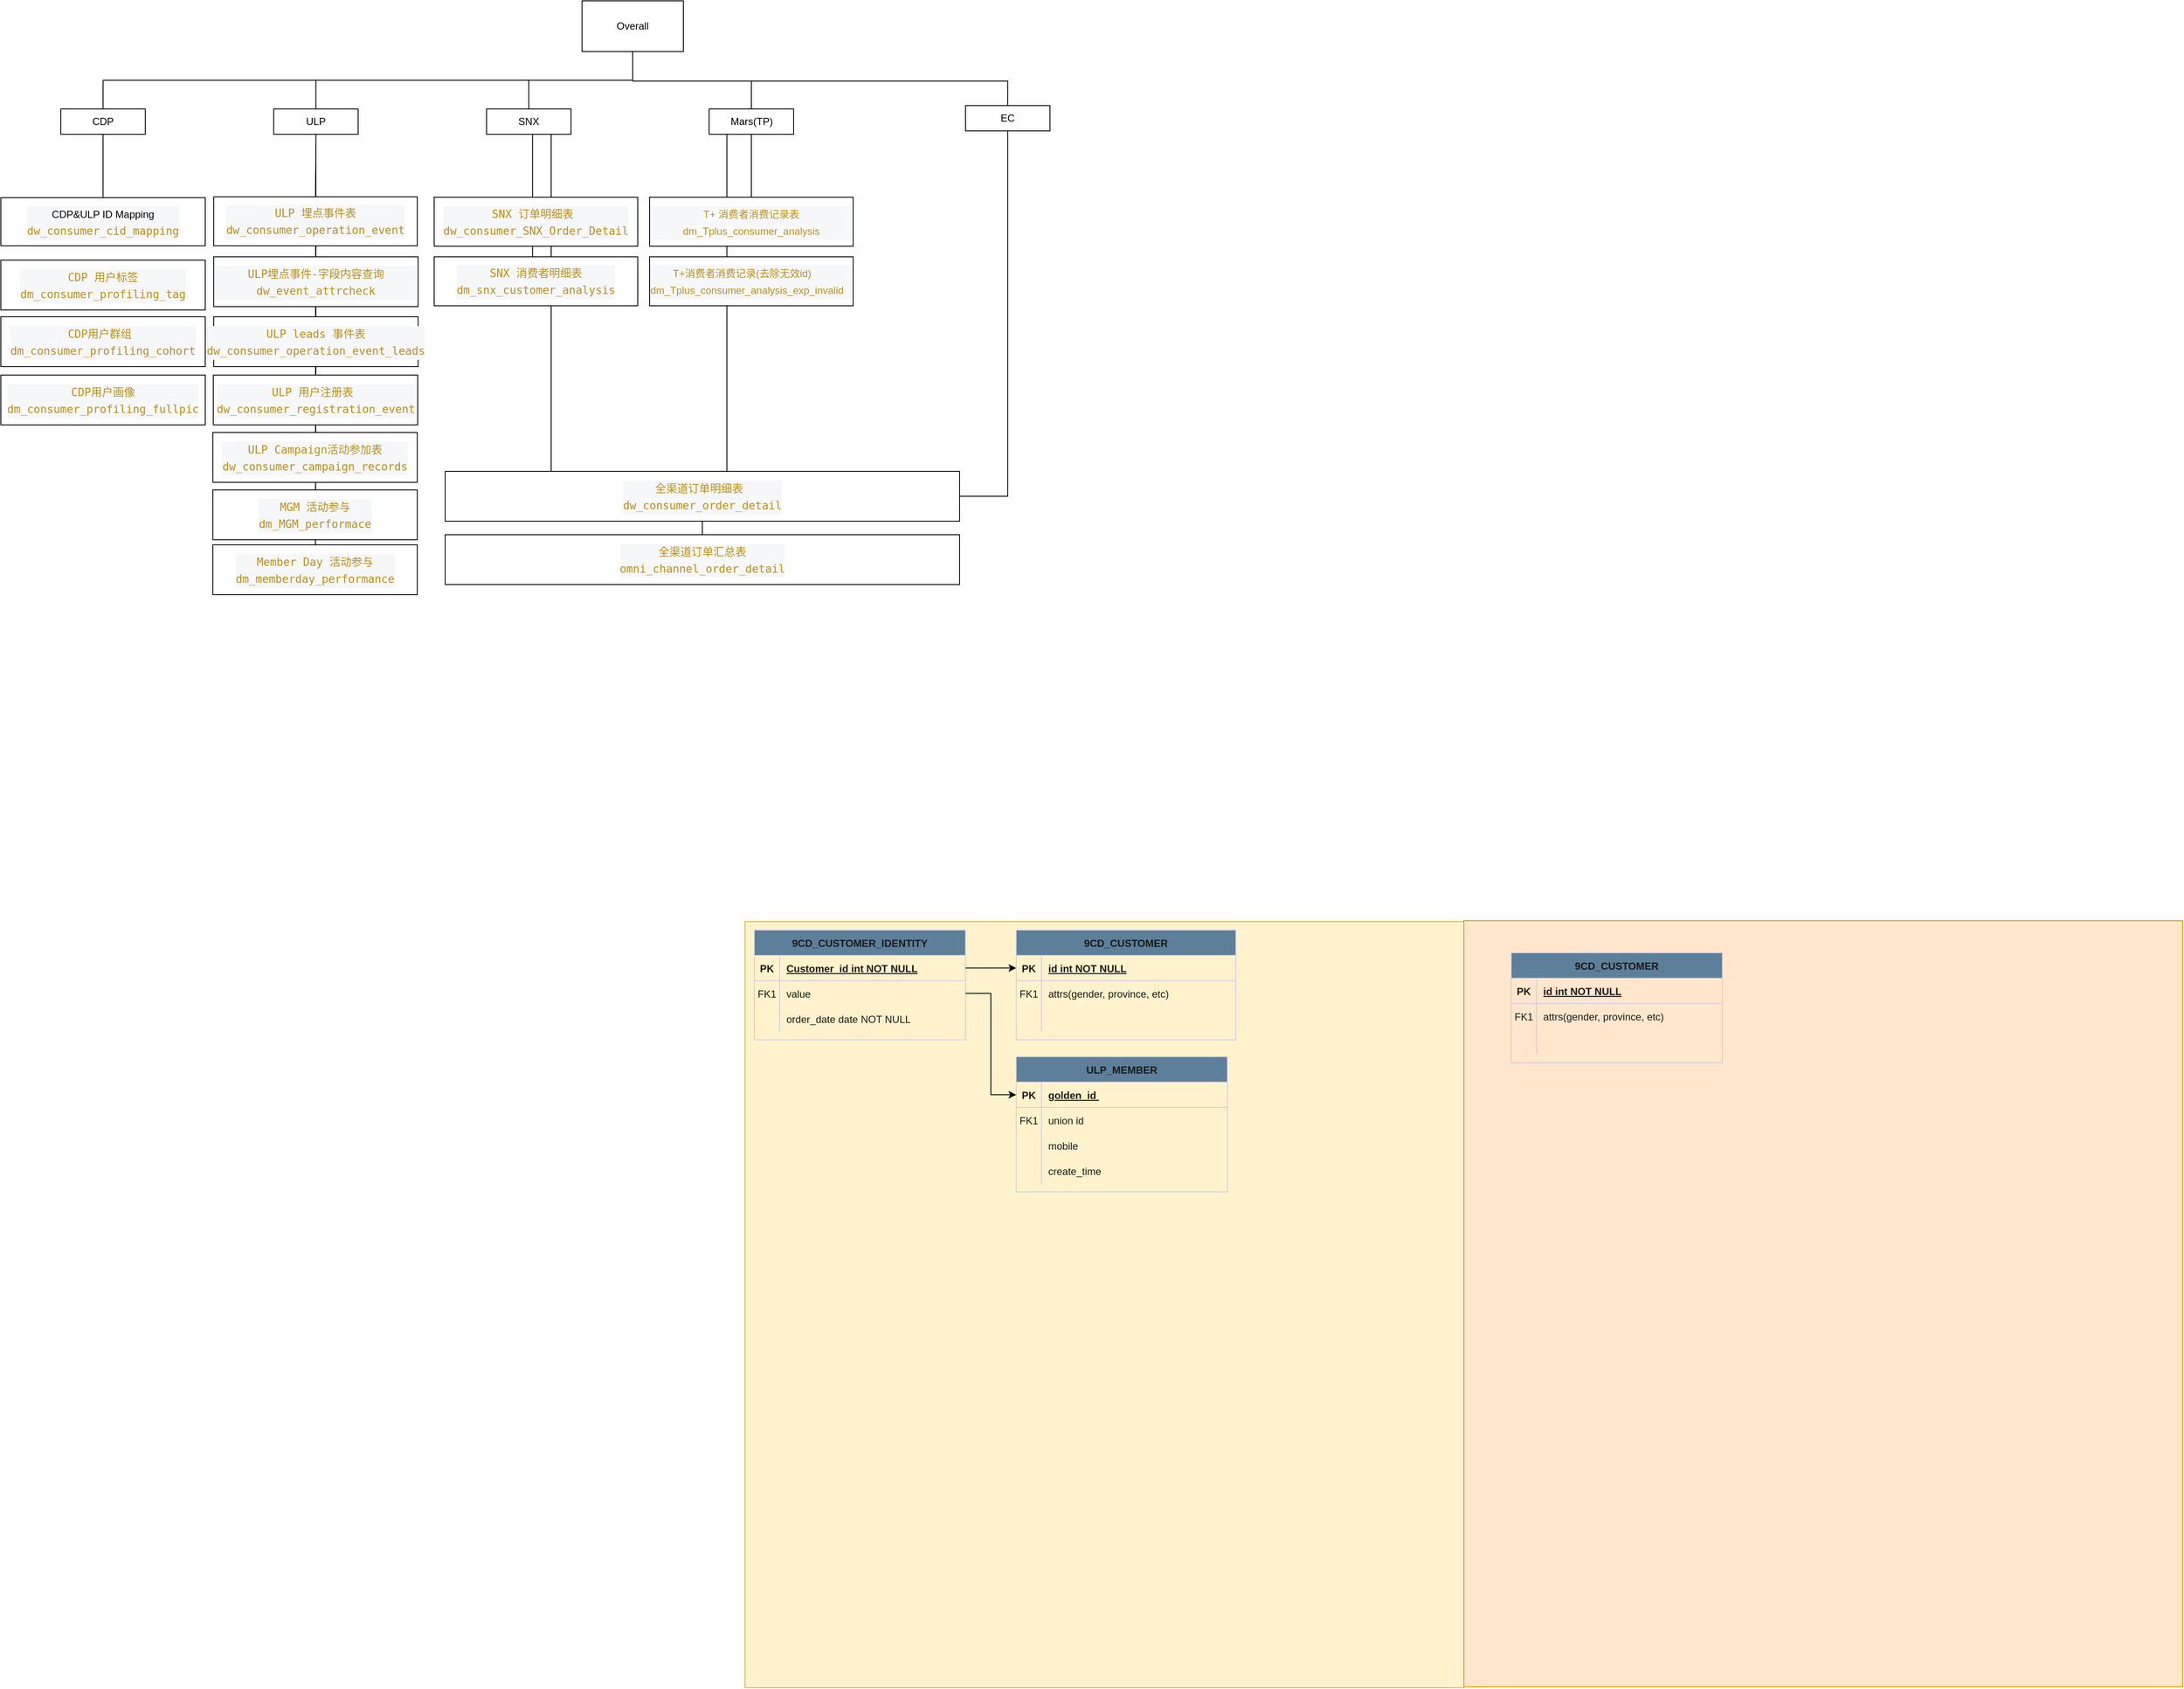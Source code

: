 <mxfile version="24.7.6">
  <diagram id="R2lEEEUBdFMjLlhIrx00" name="Page-1">
    <mxGraphModel dx="3021" dy="1715" grid="0" gridSize="10" guides="1" tooltips="1" connect="1" arrows="1" fold="1" page="1" pageScale="1" pageWidth="850" pageHeight="1100" background="none" math="0" shadow="0" extFonts="Permanent Marker^https://fonts.googleapis.com/css?family=Permanent+Marker">
      <root>
        <mxCell id="0" />
        <mxCell id="1" parent="0" />
        <mxCell id="7HgCtZ7fdtO6WKA5RhWg-22" value="CDP" style="whiteSpace=wrap;html=1;align=center;verticalAlign=middle;treeFolding=1;treeMoving=1;newEdgeStyle={&quot;edgeStyle&quot;:&quot;elbowEdgeStyle&quot;,&quot;startArrow&quot;:&quot;none&quot;,&quot;endArrow&quot;:&quot;none&quot;};" parent="1" vertex="1">
          <mxGeometry x="-811" y="-962" width="100" height="30" as="geometry" />
        </mxCell>
        <mxCell id="LsT7bXyGI3O4KmoQBGv--40" value="" style="rounded=0;whiteSpace=wrap;html=1;fillColor=#fff2cc;strokeColor=#d6b656;" parent="1" vertex="1">
          <mxGeometry x="-1" width="851" height="907" as="geometry" />
        </mxCell>
        <mxCell id="LsT7bXyGI3O4KmoQBGv--39" value="" style="rounded=0;whiteSpace=wrap;html=1;fillColor=#ffe6cc;strokeColor=#d79b00;" parent="1" vertex="1">
          <mxGeometry x="850" y="-1" width="851" height="907" as="geometry" />
        </mxCell>
        <mxCell id="C-vyLk0tnHw3VtMMgP7b-2" value="9CD_CUSTOMER_IDENTITY" style="shape=table;startSize=30;container=1;collapsible=1;childLayout=tableLayout;fixedRows=1;rowLines=0;fontStyle=1;align=center;resizeLast=1;labelBackgroundColor=none;fillColor=#5D7F99;strokeColor=#D0CEE2;fontColor=#1A1A1A;rounded=0;" parent="1" vertex="1">
          <mxGeometry x="10" y="10" width="250" height="130" as="geometry">
            <mxRectangle x="10" y="10" width="200" height="30" as="alternateBounds" />
          </mxGeometry>
        </mxCell>
        <mxCell id="C-vyLk0tnHw3VtMMgP7b-3" value="" style="shape=partialRectangle;collapsible=0;dropTarget=0;pointerEvents=0;fillColor=none;points=[[0,0.5],[1,0.5]];portConstraint=eastwest;top=0;left=0;right=0;bottom=1;labelBackgroundColor=none;strokeColor=#D0CEE2;fontColor=#1A1A1A;rounded=0;" parent="C-vyLk0tnHw3VtMMgP7b-2" vertex="1">
          <mxGeometry y="30" width="250" height="30" as="geometry" />
        </mxCell>
        <mxCell id="C-vyLk0tnHw3VtMMgP7b-4" value="PK" style="shape=partialRectangle;overflow=hidden;connectable=0;fillColor=none;top=0;left=0;bottom=0;right=0;fontStyle=1;labelBackgroundColor=none;strokeColor=#D0CEE2;fontColor=#1A1A1A;rounded=0;" parent="C-vyLk0tnHw3VtMMgP7b-3" vertex="1">
          <mxGeometry width="30" height="30" as="geometry">
            <mxRectangle width="30" height="30" as="alternateBounds" />
          </mxGeometry>
        </mxCell>
        <mxCell id="C-vyLk0tnHw3VtMMgP7b-5" value="Customer_id int NOT NULL " style="shape=partialRectangle;overflow=hidden;connectable=0;fillColor=none;top=0;left=0;bottom=0;right=0;align=left;spacingLeft=6;fontStyle=5;labelBackgroundColor=none;strokeColor=#D0CEE2;fontColor=#1A1A1A;rounded=0;" parent="C-vyLk0tnHw3VtMMgP7b-3" vertex="1">
          <mxGeometry x="30" width="220" height="30" as="geometry">
            <mxRectangle width="220" height="30" as="alternateBounds" />
          </mxGeometry>
        </mxCell>
        <mxCell id="C-vyLk0tnHw3VtMMgP7b-6" value="" style="shape=partialRectangle;collapsible=0;dropTarget=0;pointerEvents=0;fillColor=none;points=[[0,0.5],[1,0.5]];portConstraint=eastwest;top=0;left=0;right=0;bottom=0;labelBackgroundColor=none;strokeColor=#D0CEE2;fontColor=#1A1A1A;rounded=0;" parent="C-vyLk0tnHw3VtMMgP7b-2" vertex="1">
          <mxGeometry y="60" width="250" height="30" as="geometry" />
        </mxCell>
        <mxCell id="C-vyLk0tnHw3VtMMgP7b-7" value="FK1" style="shape=partialRectangle;overflow=hidden;connectable=0;fillColor=none;top=0;left=0;bottom=0;right=0;labelBackgroundColor=none;strokeColor=#D0CEE2;fontColor=#1A1A1A;rounded=0;" parent="C-vyLk0tnHw3VtMMgP7b-6" vertex="1">
          <mxGeometry width="30" height="30" as="geometry">
            <mxRectangle width="30" height="30" as="alternateBounds" />
          </mxGeometry>
        </mxCell>
        <mxCell id="C-vyLk0tnHw3VtMMgP7b-8" value="value" style="shape=partialRectangle;overflow=hidden;connectable=0;fillColor=none;top=0;left=0;bottom=0;right=0;align=left;spacingLeft=6;labelBackgroundColor=none;strokeColor=#D0CEE2;fontColor=#1A1A1A;rounded=0;" parent="C-vyLk0tnHw3VtMMgP7b-6" vertex="1">
          <mxGeometry x="30" width="220" height="30" as="geometry">
            <mxRectangle width="220" height="30" as="alternateBounds" />
          </mxGeometry>
        </mxCell>
        <mxCell id="C-vyLk0tnHw3VtMMgP7b-9" value="" style="shape=partialRectangle;collapsible=0;dropTarget=0;pointerEvents=0;fillColor=none;points=[[0,0.5],[1,0.5]];portConstraint=eastwest;top=0;left=0;right=0;bottom=0;labelBackgroundColor=none;strokeColor=#D0CEE2;fontColor=#1A1A1A;rounded=0;" parent="C-vyLk0tnHw3VtMMgP7b-2" vertex="1">
          <mxGeometry y="90" width="250" height="30" as="geometry" />
        </mxCell>
        <mxCell id="C-vyLk0tnHw3VtMMgP7b-10" value="" style="shape=partialRectangle;overflow=hidden;connectable=0;fillColor=none;top=0;left=0;bottom=0;right=0;labelBackgroundColor=none;strokeColor=#D0CEE2;fontColor=#1A1A1A;rounded=0;" parent="C-vyLk0tnHw3VtMMgP7b-9" vertex="1">
          <mxGeometry width="30" height="30" as="geometry">
            <mxRectangle width="30" height="30" as="alternateBounds" />
          </mxGeometry>
        </mxCell>
        <mxCell id="C-vyLk0tnHw3VtMMgP7b-11" value="order_date date NOT NULL" style="shape=partialRectangle;overflow=hidden;connectable=0;fillColor=none;top=0;left=0;bottom=0;right=0;align=left;spacingLeft=6;labelBackgroundColor=none;strokeColor=#D0CEE2;fontColor=#1A1A1A;rounded=0;" parent="C-vyLk0tnHw3VtMMgP7b-9" vertex="1">
          <mxGeometry x="30" width="220" height="30" as="geometry">
            <mxRectangle width="220" height="30" as="alternateBounds" />
          </mxGeometry>
        </mxCell>
        <mxCell id="C-vyLk0tnHw3VtMMgP7b-13" value="9CD_CUSTOMER" style="shape=table;startSize=30;container=1;collapsible=1;childLayout=tableLayout;fixedRows=1;rowLines=0;fontStyle=1;align=center;resizeLast=1;labelBackgroundColor=none;fillColor=#5D7F99;strokeColor=#D0CEE2;fontColor=#1A1A1A;rounded=0;" parent="1" vertex="1">
          <mxGeometry x="320" y="10" width="260" height="130" as="geometry">
            <mxRectangle x="320" y="10" width="100" height="30" as="alternateBounds" />
          </mxGeometry>
        </mxCell>
        <mxCell id="C-vyLk0tnHw3VtMMgP7b-14" value="" style="shape=partialRectangle;collapsible=0;dropTarget=0;pointerEvents=0;fillColor=none;points=[[0,0.5],[1,0.5]];portConstraint=eastwest;top=0;left=0;right=0;bottom=1;labelBackgroundColor=none;strokeColor=#D0CEE2;fontColor=#1A1A1A;rounded=0;" parent="C-vyLk0tnHw3VtMMgP7b-13" vertex="1">
          <mxGeometry y="30" width="260" height="30" as="geometry" />
        </mxCell>
        <mxCell id="C-vyLk0tnHw3VtMMgP7b-15" value="PK" style="shape=partialRectangle;overflow=hidden;connectable=0;fillColor=none;top=0;left=0;bottom=0;right=0;fontStyle=1;labelBackgroundColor=none;strokeColor=#D0CEE2;fontColor=#1A1A1A;rounded=0;" parent="C-vyLk0tnHw3VtMMgP7b-14" vertex="1">
          <mxGeometry width="30" height="30" as="geometry">
            <mxRectangle width="30" height="30" as="alternateBounds" />
          </mxGeometry>
        </mxCell>
        <mxCell id="C-vyLk0tnHw3VtMMgP7b-16" value="id int NOT NULL " style="shape=partialRectangle;overflow=hidden;connectable=0;fillColor=none;top=0;left=0;bottom=0;right=0;align=left;spacingLeft=6;fontStyle=5;labelBackgroundColor=none;strokeColor=#D0CEE2;fontColor=#1A1A1A;rounded=0;" parent="C-vyLk0tnHw3VtMMgP7b-14" vertex="1">
          <mxGeometry x="30" width="230" height="30" as="geometry">
            <mxRectangle width="230" height="30" as="alternateBounds" />
          </mxGeometry>
        </mxCell>
        <mxCell id="C-vyLk0tnHw3VtMMgP7b-17" value="" style="shape=partialRectangle;collapsible=0;dropTarget=0;pointerEvents=0;fillColor=none;points=[[0,0.5],[1,0.5]];portConstraint=eastwest;top=0;left=0;right=0;bottom=0;labelBackgroundColor=none;strokeColor=#D0CEE2;fontColor=#1A1A1A;rounded=0;" parent="C-vyLk0tnHw3VtMMgP7b-13" vertex="1">
          <mxGeometry y="60" width="260" height="30" as="geometry" />
        </mxCell>
        <mxCell id="C-vyLk0tnHw3VtMMgP7b-18" value="FK1" style="shape=partialRectangle;overflow=hidden;connectable=0;fillColor=none;top=0;left=0;bottom=0;right=0;labelBackgroundColor=none;strokeColor=#D0CEE2;fontColor=#1A1A1A;rounded=0;" parent="C-vyLk0tnHw3VtMMgP7b-17" vertex="1">
          <mxGeometry width="30" height="30" as="geometry">
            <mxRectangle width="30" height="30" as="alternateBounds" />
          </mxGeometry>
        </mxCell>
        <mxCell id="C-vyLk0tnHw3VtMMgP7b-19" value="attrs(gender, province, etc)" style="shape=partialRectangle;overflow=hidden;connectable=0;fillColor=none;top=0;left=0;bottom=0;right=0;align=left;spacingLeft=6;labelBackgroundColor=none;strokeColor=#D0CEE2;fontColor=#1A1A1A;rounded=0;" parent="C-vyLk0tnHw3VtMMgP7b-17" vertex="1">
          <mxGeometry x="30" width="230" height="30" as="geometry">
            <mxRectangle width="230" height="30" as="alternateBounds" />
          </mxGeometry>
        </mxCell>
        <mxCell id="C-vyLk0tnHw3VtMMgP7b-20" value="" style="shape=partialRectangle;collapsible=0;dropTarget=0;pointerEvents=0;fillColor=none;points=[[0,0.5],[1,0.5]];portConstraint=eastwest;top=0;left=0;right=0;bottom=0;labelBackgroundColor=none;strokeColor=#D0CEE2;fontColor=#1A1A1A;rounded=0;" parent="C-vyLk0tnHw3VtMMgP7b-13" vertex="1">
          <mxGeometry y="90" width="260" height="30" as="geometry" />
        </mxCell>
        <mxCell id="C-vyLk0tnHw3VtMMgP7b-21" value="" style="shape=partialRectangle;overflow=hidden;connectable=0;fillColor=none;top=0;left=0;bottom=0;right=0;labelBackgroundColor=none;strokeColor=#D0CEE2;fontColor=#1A1A1A;rounded=0;" parent="C-vyLk0tnHw3VtMMgP7b-20" vertex="1">
          <mxGeometry width="30" height="30" as="geometry">
            <mxRectangle width="30" height="30" as="alternateBounds" />
          </mxGeometry>
        </mxCell>
        <mxCell id="C-vyLk0tnHw3VtMMgP7b-22" value="" style="shape=partialRectangle;overflow=hidden;connectable=0;fillColor=none;top=0;left=0;bottom=0;right=0;align=left;spacingLeft=6;labelBackgroundColor=none;strokeColor=#D0CEE2;fontColor=#1A1A1A;rounded=0;" parent="C-vyLk0tnHw3VtMMgP7b-20" vertex="1">
          <mxGeometry x="30" width="230" height="30" as="geometry">
            <mxRectangle width="230" height="30" as="alternateBounds" />
          </mxGeometry>
        </mxCell>
        <mxCell id="C-vyLk0tnHw3VtMMgP7b-23" value="ULP_MEMBER" style="shape=table;startSize=30;container=1;collapsible=1;childLayout=tableLayout;fixedRows=1;rowLines=0;fontStyle=1;align=center;resizeLast=1;labelBackgroundColor=none;fillColor=#5D7F99;strokeColor=#D0CEE2;fontColor=#1A1A1A;rounded=0;" parent="1" vertex="1">
          <mxGeometry x="320" y="160" width="250" height="160" as="geometry">
            <mxRectangle x="320" y="70" width="120" height="30" as="alternateBounds" />
          </mxGeometry>
        </mxCell>
        <mxCell id="C-vyLk0tnHw3VtMMgP7b-24" value="" style="shape=partialRectangle;collapsible=0;dropTarget=0;pointerEvents=0;fillColor=none;points=[[0,0.5],[1,0.5]];portConstraint=eastwest;top=0;left=0;right=0;bottom=1;labelBackgroundColor=none;strokeColor=#D0CEE2;fontColor=#1A1A1A;rounded=0;" parent="C-vyLk0tnHw3VtMMgP7b-23" vertex="1">
          <mxGeometry y="30" width="250" height="30" as="geometry" />
        </mxCell>
        <mxCell id="C-vyLk0tnHw3VtMMgP7b-25" value="PK" style="shape=partialRectangle;overflow=hidden;connectable=0;fillColor=none;top=0;left=0;bottom=0;right=0;fontStyle=1;labelBackgroundColor=none;strokeColor=#D0CEE2;fontColor=#1A1A1A;rounded=0;" parent="C-vyLk0tnHw3VtMMgP7b-24" vertex="1">
          <mxGeometry width="30" height="30" as="geometry">
            <mxRectangle width="30" height="30" as="alternateBounds" />
          </mxGeometry>
        </mxCell>
        <mxCell id="C-vyLk0tnHw3VtMMgP7b-26" value="golden_id " style="shape=partialRectangle;overflow=hidden;connectable=0;fillColor=none;top=0;left=0;bottom=0;right=0;align=left;spacingLeft=6;fontStyle=5;labelBackgroundColor=none;strokeColor=#D0CEE2;fontColor=#1A1A1A;rounded=0;" parent="C-vyLk0tnHw3VtMMgP7b-24" vertex="1">
          <mxGeometry x="30" width="220" height="30" as="geometry">
            <mxRectangle width="220" height="30" as="alternateBounds" />
          </mxGeometry>
        </mxCell>
        <mxCell id="C-vyLk0tnHw3VtMMgP7b-27" value="" style="shape=partialRectangle;collapsible=0;dropTarget=0;pointerEvents=0;fillColor=none;points=[[0,0.5],[1,0.5]];portConstraint=eastwest;top=0;left=0;right=0;bottom=0;labelBackgroundColor=none;strokeColor=#D0CEE2;fontColor=#1A1A1A;rounded=0;" parent="C-vyLk0tnHw3VtMMgP7b-23" vertex="1">
          <mxGeometry y="60" width="250" height="30" as="geometry" />
        </mxCell>
        <mxCell id="C-vyLk0tnHw3VtMMgP7b-28" value="FK1" style="shape=partialRectangle;overflow=hidden;connectable=0;fillColor=none;top=0;left=0;bottom=0;right=0;labelBackgroundColor=none;strokeColor=#D0CEE2;fontColor=#1A1A1A;rounded=0;" parent="C-vyLk0tnHw3VtMMgP7b-27" vertex="1">
          <mxGeometry width="30" height="30" as="geometry">
            <mxRectangle width="30" height="30" as="alternateBounds" />
          </mxGeometry>
        </mxCell>
        <mxCell id="C-vyLk0tnHw3VtMMgP7b-29" value="union id" style="shape=partialRectangle;overflow=hidden;connectable=0;fillColor=none;top=0;left=0;bottom=0;right=0;align=left;spacingLeft=6;labelBackgroundColor=none;strokeColor=#D0CEE2;fontColor=#1A1A1A;rounded=0;" parent="C-vyLk0tnHw3VtMMgP7b-27" vertex="1">
          <mxGeometry x="30" width="220" height="30" as="geometry">
            <mxRectangle width="220" height="30" as="alternateBounds" />
          </mxGeometry>
        </mxCell>
        <mxCell id="LsT7bXyGI3O4KmoQBGv--15" value="" style="shape=partialRectangle;collapsible=0;dropTarget=0;pointerEvents=0;fillColor=none;points=[[0,0.5],[1,0.5]];portConstraint=eastwest;top=0;left=0;right=0;bottom=0;labelBackgroundColor=none;strokeColor=#D0CEE2;fontColor=#1A1A1A;rounded=0;" parent="C-vyLk0tnHw3VtMMgP7b-23" vertex="1">
          <mxGeometry y="90" width="250" height="30" as="geometry" />
        </mxCell>
        <mxCell id="LsT7bXyGI3O4KmoQBGv--16" value="" style="shape=partialRectangle;overflow=hidden;connectable=0;fillColor=none;top=0;left=0;bottom=0;right=0;labelBackgroundColor=none;strokeColor=#D0CEE2;fontColor=#1A1A1A;rounded=0;" parent="LsT7bXyGI3O4KmoQBGv--15" vertex="1">
          <mxGeometry width="30" height="30" as="geometry">
            <mxRectangle width="30" height="30" as="alternateBounds" />
          </mxGeometry>
        </mxCell>
        <mxCell id="LsT7bXyGI3O4KmoQBGv--17" value="mobile" style="shape=partialRectangle;overflow=hidden;connectable=0;fillColor=none;top=0;left=0;bottom=0;right=0;align=left;spacingLeft=6;labelBackgroundColor=none;strokeColor=#D0CEE2;fontColor=#1A1A1A;rounded=0;" parent="LsT7bXyGI3O4KmoQBGv--15" vertex="1">
          <mxGeometry x="30" width="220" height="30" as="geometry">
            <mxRectangle width="220" height="30" as="alternateBounds" />
          </mxGeometry>
        </mxCell>
        <mxCell id="LsT7bXyGI3O4KmoQBGv--18" value="" style="shape=partialRectangle;collapsible=0;dropTarget=0;pointerEvents=0;fillColor=none;points=[[0,0.5],[1,0.5]];portConstraint=eastwest;top=0;left=0;right=0;bottom=0;labelBackgroundColor=none;strokeColor=#D0CEE2;fontColor=#1A1A1A;rounded=0;" parent="C-vyLk0tnHw3VtMMgP7b-23" vertex="1">
          <mxGeometry y="120" width="250" height="30" as="geometry" />
        </mxCell>
        <mxCell id="LsT7bXyGI3O4KmoQBGv--19" value="" style="shape=partialRectangle;overflow=hidden;connectable=0;fillColor=none;top=0;left=0;bottom=0;right=0;labelBackgroundColor=none;strokeColor=#D0CEE2;fontColor=#1A1A1A;rounded=0;" parent="LsT7bXyGI3O4KmoQBGv--18" vertex="1">
          <mxGeometry width="30" height="30" as="geometry">
            <mxRectangle width="30" height="30" as="alternateBounds" />
          </mxGeometry>
        </mxCell>
        <mxCell id="LsT7bXyGI3O4KmoQBGv--20" value="create_time" style="shape=partialRectangle;overflow=hidden;connectable=0;fillColor=none;top=0;left=0;bottom=0;right=0;align=left;spacingLeft=6;labelBackgroundColor=none;strokeColor=#D0CEE2;fontColor=#1A1A1A;rounded=0;" parent="LsT7bXyGI3O4KmoQBGv--18" vertex="1">
          <mxGeometry x="30" width="220" height="30" as="geometry">
            <mxRectangle width="220" height="30" as="alternateBounds" />
          </mxGeometry>
        </mxCell>
        <mxCell id="LsT7bXyGI3O4KmoQBGv--21" value="9CD_CUSTOMER" style="shape=table;startSize=30;container=1;collapsible=1;childLayout=tableLayout;fixedRows=1;rowLines=0;fontStyle=1;align=center;resizeLast=1;labelBackgroundColor=none;fillColor=#5D7F99;strokeColor=#D0CEE2;fontColor=#1A1A1A;rounded=0;" parent="1" vertex="1">
          <mxGeometry x="906" y="37" width="250" height="130" as="geometry">
            <mxRectangle x="760" y="70" width="100" height="30" as="alternateBounds" />
          </mxGeometry>
        </mxCell>
        <mxCell id="LsT7bXyGI3O4KmoQBGv--22" value="" style="shape=partialRectangle;collapsible=0;dropTarget=0;pointerEvents=0;fillColor=none;points=[[0,0.5],[1,0.5]];portConstraint=eastwest;top=0;left=0;right=0;bottom=1;labelBackgroundColor=none;strokeColor=#D0CEE2;fontColor=#1A1A1A;rounded=0;" parent="LsT7bXyGI3O4KmoQBGv--21" vertex="1">
          <mxGeometry y="30" width="250" height="30" as="geometry" />
        </mxCell>
        <mxCell id="LsT7bXyGI3O4KmoQBGv--23" value="PK" style="shape=partialRectangle;overflow=hidden;connectable=0;fillColor=none;top=0;left=0;bottom=0;right=0;fontStyle=1;labelBackgroundColor=none;strokeColor=#D0CEE2;fontColor=#1A1A1A;rounded=0;" parent="LsT7bXyGI3O4KmoQBGv--22" vertex="1">
          <mxGeometry width="30" height="30" as="geometry">
            <mxRectangle width="30" height="30" as="alternateBounds" />
          </mxGeometry>
        </mxCell>
        <mxCell id="LsT7bXyGI3O4KmoQBGv--24" value="id int NOT NULL " style="shape=partialRectangle;overflow=hidden;connectable=0;fillColor=none;top=0;left=0;bottom=0;right=0;align=left;spacingLeft=6;fontStyle=5;labelBackgroundColor=none;strokeColor=#D0CEE2;fontColor=#1A1A1A;rounded=0;" parent="LsT7bXyGI3O4KmoQBGv--22" vertex="1">
          <mxGeometry x="30" width="220" height="30" as="geometry">
            <mxRectangle width="220" height="30" as="alternateBounds" />
          </mxGeometry>
        </mxCell>
        <mxCell id="LsT7bXyGI3O4KmoQBGv--25" value="" style="shape=partialRectangle;collapsible=0;dropTarget=0;pointerEvents=0;fillColor=none;points=[[0,0.5],[1,0.5]];portConstraint=eastwest;top=0;left=0;right=0;bottom=0;labelBackgroundColor=none;strokeColor=#D0CEE2;fontColor=#1A1A1A;rounded=0;" parent="LsT7bXyGI3O4KmoQBGv--21" vertex="1">
          <mxGeometry y="60" width="250" height="30" as="geometry" />
        </mxCell>
        <mxCell id="LsT7bXyGI3O4KmoQBGv--26" value="FK1" style="shape=partialRectangle;overflow=hidden;connectable=0;fillColor=none;top=0;left=0;bottom=0;right=0;labelBackgroundColor=none;strokeColor=#D0CEE2;fontColor=#1A1A1A;rounded=0;" parent="LsT7bXyGI3O4KmoQBGv--25" vertex="1">
          <mxGeometry width="30" height="30" as="geometry">
            <mxRectangle width="30" height="30" as="alternateBounds" />
          </mxGeometry>
        </mxCell>
        <mxCell id="LsT7bXyGI3O4KmoQBGv--27" value="attrs(gender, province, etc)" style="shape=partialRectangle;overflow=hidden;connectable=0;fillColor=none;top=0;left=0;bottom=0;right=0;align=left;spacingLeft=6;labelBackgroundColor=none;strokeColor=#D0CEE2;fontColor=#1A1A1A;rounded=0;" parent="LsT7bXyGI3O4KmoQBGv--25" vertex="1">
          <mxGeometry x="30" width="220" height="30" as="geometry">
            <mxRectangle width="220" height="30" as="alternateBounds" />
          </mxGeometry>
        </mxCell>
        <mxCell id="LsT7bXyGI3O4KmoQBGv--28" value="" style="shape=partialRectangle;collapsible=0;dropTarget=0;pointerEvents=0;fillColor=none;points=[[0,0.5],[1,0.5]];portConstraint=eastwest;top=0;left=0;right=0;bottom=0;labelBackgroundColor=none;strokeColor=#D0CEE2;fontColor=#1A1A1A;rounded=0;" parent="LsT7bXyGI3O4KmoQBGv--21" vertex="1">
          <mxGeometry y="90" width="250" height="30" as="geometry" />
        </mxCell>
        <mxCell id="LsT7bXyGI3O4KmoQBGv--29" value="" style="shape=partialRectangle;overflow=hidden;connectable=0;fillColor=none;top=0;left=0;bottom=0;right=0;labelBackgroundColor=none;strokeColor=#D0CEE2;fontColor=#1A1A1A;rounded=0;" parent="LsT7bXyGI3O4KmoQBGv--28" vertex="1">
          <mxGeometry width="30" height="30" as="geometry">
            <mxRectangle width="30" height="30" as="alternateBounds" />
          </mxGeometry>
        </mxCell>
        <mxCell id="LsT7bXyGI3O4KmoQBGv--30" value="" style="shape=partialRectangle;overflow=hidden;connectable=0;fillColor=none;top=0;left=0;bottom=0;right=0;align=left;spacingLeft=6;labelBackgroundColor=none;strokeColor=#D0CEE2;fontColor=#1A1A1A;rounded=0;" parent="LsT7bXyGI3O4KmoQBGv--28" vertex="1">
          <mxGeometry x="30" width="220" height="30" as="geometry">
            <mxRectangle width="220" height="30" as="alternateBounds" />
          </mxGeometry>
        </mxCell>
        <mxCell id="LsT7bXyGI3O4KmoQBGv--31" style="edgeStyle=orthogonalEdgeStyle;rounded=0;orthogonalLoop=1;jettySize=auto;html=1;exitX=1;exitY=0.5;exitDx=0;exitDy=0;" parent="1" source="C-vyLk0tnHw3VtMMgP7b-3" target="C-vyLk0tnHw3VtMMgP7b-14" edge="1">
          <mxGeometry relative="1" as="geometry" />
        </mxCell>
        <mxCell id="LsT7bXyGI3O4KmoQBGv--32" style="edgeStyle=orthogonalEdgeStyle;rounded=0;orthogonalLoop=1;jettySize=auto;html=1;exitX=1;exitY=0.5;exitDx=0;exitDy=0;entryX=0;entryY=0.5;entryDx=0;entryDy=0;" parent="1" source="C-vyLk0tnHw3VtMMgP7b-6" target="C-vyLk0tnHw3VtMMgP7b-24" edge="1">
          <mxGeometry relative="1" as="geometry" />
        </mxCell>
        <UserObject label="Overall" treeRoot="1" id="7HgCtZ7fdtO6WKA5RhWg-16">
          <mxCell style="whiteSpace=wrap;html=1;align=center;treeFolding=1;treeMoving=1;newEdgeStyle={&quot;edgeStyle&quot;:&quot;elbowEdgeStyle&quot;,&quot;startArrow&quot;:&quot;none&quot;,&quot;endArrow&quot;:&quot;none&quot;};" parent="1" vertex="1">
            <mxGeometry x="-194" y="-1090" width="120" height="60" as="geometry" />
          </mxCell>
        </UserObject>
        <mxCell id="7HgCtZ7fdtO6WKA5RhWg-49" style="edgeStyle=elbowEdgeStyle;rounded=0;orthogonalLoop=1;jettySize=auto;html=1;startArrow=none;endArrow=none;exitX=0.5;exitY=1;exitDx=0;exitDy=0;entryX=0.5;entryY=0;entryDx=0;entryDy=0;" parent="1" source="7HgCtZ7fdtO6WKA5RhWg-17" target="7HgCtZ7fdtO6WKA5RhWg-37" edge="1">
          <mxGeometry relative="1" as="geometry" />
        </mxCell>
        <mxCell id="7HgCtZ7fdtO6WKA5RhWg-53" value="" style="edgeStyle=elbowEdgeStyle;rounded=0;orthogonalLoop=1;jettySize=auto;html=1;elbow=vertical;startArrow=none;endArrow=none;" parent="1" source="7HgCtZ7fdtO6WKA5RhWg-17" target="7HgCtZ7fdtO6WKA5RhWg-33" edge="1">
          <mxGeometry relative="1" as="geometry" />
        </mxCell>
        <mxCell id="7HgCtZ7fdtO6WKA5RhWg-55" style="edgeStyle=elbowEdgeStyle;rounded=0;orthogonalLoop=1;jettySize=auto;html=1;startArrow=none;endArrow=none;exitX=0.5;exitY=1;exitDx=0;exitDy=0;entryX=0.5;entryY=0;entryDx=0;entryDy=0;" parent="1" source="7HgCtZ7fdtO6WKA5RhWg-17" target="7HgCtZ7fdtO6WKA5RhWg-51" edge="1">
          <mxGeometry relative="1" as="geometry" />
        </mxCell>
        <mxCell id="7HgCtZ7fdtO6WKA5RhWg-56" style="edgeStyle=elbowEdgeStyle;rounded=0;orthogonalLoop=1;jettySize=auto;html=1;startArrow=none;endArrow=none;exitX=0.5;exitY=1;exitDx=0;exitDy=0;" parent="1" source="7HgCtZ7fdtO6WKA5RhWg-17" target="7HgCtZ7fdtO6WKA5RhWg-54" edge="1">
          <mxGeometry relative="1" as="geometry" />
        </mxCell>
        <mxCell id="HHgdQSqA9vgYQ-mFoWZI-4" style="edgeStyle=elbowEdgeStyle;rounded=0;orthogonalLoop=1;jettySize=auto;html=1;startArrow=none;endArrow=none;exitX=0.5;exitY=1;exitDx=0;exitDy=0;entryX=0.5;entryY=0;entryDx=0;entryDy=0;" edge="1" parent="1" source="7HgCtZ7fdtO6WKA5RhWg-17" target="HHgdQSqA9vgYQ-mFoWZI-1">
          <mxGeometry relative="1" as="geometry" />
        </mxCell>
        <mxCell id="HHgdQSqA9vgYQ-mFoWZI-5" style="edgeStyle=elbowEdgeStyle;rounded=0;orthogonalLoop=1;jettySize=auto;html=1;startArrow=none;endArrow=none;exitX=0.5;exitY=1;exitDx=0;exitDy=0;entryX=0.5;entryY=0;entryDx=0;entryDy=0;" edge="1" parent="1" source="7HgCtZ7fdtO6WKA5RhWg-17" target="HHgdQSqA9vgYQ-mFoWZI-2">
          <mxGeometry relative="1" as="geometry" />
        </mxCell>
        <mxCell id="HHgdQSqA9vgYQ-mFoWZI-6" style="edgeStyle=elbowEdgeStyle;rounded=0;orthogonalLoop=1;jettySize=auto;html=1;startArrow=none;endArrow=none;exitX=0.5;exitY=1;exitDx=0;exitDy=0;entryX=0.5;entryY=1;entryDx=0;entryDy=0;" edge="1" parent="1" source="7HgCtZ7fdtO6WKA5RhWg-17" target="HHgdQSqA9vgYQ-mFoWZI-2">
          <mxGeometry relative="1" as="geometry" />
        </mxCell>
        <mxCell id="HHgdQSqA9vgYQ-mFoWZI-7" style="edgeStyle=elbowEdgeStyle;rounded=0;orthogonalLoop=1;jettySize=auto;html=1;startArrow=none;endArrow=none;exitX=0.5;exitY=1;exitDx=0;exitDy=0;entryX=0.5;entryY=0;entryDx=0;entryDy=0;" edge="1" parent="1" source="7HgCtZ7fdtO6WKA5RhWg-17" target="HHgdQSqA9vgYQ-mFoWZI-3">
          <mxGeometry relative="1" as="geometry" />
        </mxCell>
        <mxCell id="7HgCtZ7fdtO6WKA5RhWg-17" value="ULP" style="whiteSpace=wrap;html=1;align=center;verticalAlign=middle;treeFolding=1;treeMoving=1;newEdgeStyle={&quot;edgeStyle&quot;:&quot;elbowEdgeStyle&quot;,&quot;startArrow&quot;:&quot;none&quot;,&quot;endArrow&quot;:&quot;none&quot;};" parent="1" vertex="1">
          <mxGeometry x="-559" y="-962" width="100" height="30" as="geometry" />
        </mxCell>
        <mxCell id="7HgCtZ7fdtO6WKA5RhWg-18" value="" style="edgeStyle=elbowEdgeStyle;elbow=vertical;sourcePerimeterSpacing=0;targetPerimeterSpacing=0;startArrow=none;endArrow=none;rounded=0;curved=0;exitX=0.5;exitY=1;exitDx=0;exitDy=0;" parent="1" source="7HgCtZ7fdtO6WKA5RhWg-16" target="7HgCtZ7fdtO6WKA5RhWg-17" edge="1">
          <mxGeometry relative="1" as="geometry">
            <mxPoint x="-638" y="-990" as="sourcePoint" />
          </mxGeometry>
        </mxCell>
        <mxCell id="7HgCtZ7fdtO6WKA5RhWg-29" value="" style="edgeStyle=elbowEdgeStyle;rounded=0;orthogonalLoop=1;jettySize=auto;html=1;elbow=vertical;startArrow=none;endArrow=none;" parent="1" source="7HgCtZ7fdtO6WKA5RhWg-22" target="7HgCtZ7fdtO6WKA5RhWg-28" edge="1">
          <mxGeometry relative="1" as="geometry" />
        </mxCell>
        <mxCell id="7HgCtZ7fdtO6WKA5RhWg-23" value="" style="edgeStyle=elbowEdgeStyle;elbow=vertical;sourcePerimeterSpacing=0;targetPerimeterSpacing=0;startArrow=none;endArrow=none;rounded=0;curved=0;exitX=0.5;exitY=1;exitDx=0;exitDy=0;" parent="1" source="7HgCtZ7fdtO6WKA5RhWg-16" target="7HgCtZ7fdtO6WKA5RhWg-22" edge="1">
          <mxGeometry relative="1" as="geometry">
            <mxPoint x="-555" y="-1006" as="sourcePoint" />
          </mxGeometry>
        </mxCell>
        <mxCell id="7HgCtZ7fdtO6WKA5RhWg-28" value="&lt;div style=&quot;color: rgb(59, 59, 59); background-color: rgb(246, 247, 249); font-family: Menlo, Monaco, Consolas, &amp;quot;Ubuntu Mono&amp;quot;, &amp;quot;Source Code Pro&amp;quot;, monospace, Consolas, &amp;quot;Courier New&amp;quot;, monospace; font-size: 13px; line-height: 20px; white-space: pre;&quot;&gt;&lt;div style=&quot;line-height: 20px;&quot;&gt;&lt;span style=&quot;background-color: rgb(251, 251, 251); color: rgb(0, 0, 0); font-family: Helvetica; font-size: 12px; text-align: left; white-space: normal;&quot;&gt;CDP&amp;amp;ULP ID Mapping&lt;/span&gt;&lt;/div&gt;&lt;div style=&quot;line-height: 20px;&quot;&gt;&lt;span style=&quot;color: #bc8e1a;&quot;&gt;dw_consumer_cid_mapping&lt;/span&gt;&lt;/div&gt;&lt;/div&gt;" style="whiteSpace=wrap;html=1;align=center;verticalAlign=middle;treeFolding=1;treeMoving=1;newEdgeStyle={&quot;edgeStyle&quot;:&quot;elbowEdgeStyle&quot;,&quot;startArrow&quot;:&quot;none&quot;,&quot;endArrow&quot;:&quot;none&quot;};" parent="1" vertex="1">
          <mxGeometry x="-882" y="-857" width="242" height="57" as="geometry" />
        </mxCell>
        <mxCell id="7HgCtZ7fdtO6WKA5RhWg-33" value="&lt;div style=&quot;background-color: rgb(246, 247, 249); line-height: 20px;&quot;&gt;&lt;font face=&quot;Menlo, Monaco, Consolas, Ubuntu Mono, Source Code Pro, monospace, Consolas, Courier New, monospace&quot; color=&quot;#bc8e1a&quot;&gt;&lt;span style=&quot;font-size: 13px; white-space: pre;&quot;&gt;ULP 埋点事件表&lt;/span&gt;&lt;/font&gt;&lt;/div&gt;&lt;div style=&quot;background-color: rgb(246, 247, 249); line-height: 20px;&quot;&gt;&lt;font face=&quot;Menlo, Monaco, Consolas, Ubuntu Mono, Source Code Pro, monospace, Consolas, Courier New, monospace&quot; color=&quot;#bc8e1a&quot;&gt;&lt;span style=&quot;font-size: 13px; white-space: pre;&quot;&gt;dw_consumer_operation_event&lt;/span&gt;&lt;/font&gt;&lt;br&gt;&lt;/div&gt;" style="whiteSpace=wrap;html=1;align=center;verticalAlign=middle;treeFolding=1;treeMoving=1;newEdgeStyle={&quot;edgeStyle&quot;:&quot;elbowEdgeStyle&quot;,&quot;startArrow&quot;:&quot;none&quot;,&quot;endArrow&quot;:&quot;none&quot;};" parent="1" vertex="1">
          <mxGeometry x="-630" y="-858" width="241" height="58" as="geometry" />
        </mxCell>
        <mxCell id="7HgCtZ7fdtO6WKA5RhWg-35" value="" style="edgeStyle=elbowEdgeStyle;rounded=0;orthogonalLoop=1;jettySize=auto;html=1;elbow=vertical;startArrow=none;endArrow=none;entryX=0.5;entryY=0;entryDx=0;entryDy=0;exitX=0.5;exitY=1;exitDx=0;exitDy=0;" parent="1" source="7HgCtZ7fdtO6WKA5RhWg-17" target="7HgCtZ7fdtO6WKA5RhWg-33" edge="1">
          <mxGeometry relative="1" as="geometry">
            <mxPoint x="-739" y="-931" as="sourcePoint" />
            <mxPoint x="-779" y="-847" as="targetPoint" />
          </mxGeometry>
        </mxCell>
        <mxCell id="7HgCtZ7fdtO6WKA5RhWg-37" value="&lt;div style=&quot;background-color: rgb(246, 247, 249); line-height: 20px;&quot;&gt;&lt;span style=&quot;background-color: initial; font-size: 13px; white-space: pre;&quot;&gt;&lt;font face=&quot;Menlo, Monaco, Consolas, Ubuntu Mono, Source Code Pro, monospace, Consolas, Courier New, monospace&quot; color=&quot;#bc8e1a&quot;&gt;ULP埋点事件-字段内容查询&lt;/font&gt;&lt;/span&gt;&lt;span style=&quot;color: rgb(188, 142, 26); font-family: Menlo, Monaco, Consolas, &amp;quot;Ubuntu Mono&amp;quot;, &amp;quot;Source Code Pro&amp;quot;, monospace, Consolas, &amp;quot;Courier New&amp;quot;, monospace; font-size: 13px; white-space: pre;&quot;&gt;dw_event_attrcheck&lt;/span&gt;&lt;/div&gt;" style="whiteSpace=wrap;html=1;align=center;verticalAlign=middle;treeFolding=1;treeMoving=1;newEdgeStyle={&quot;edgeStyle&quot;:&quot;elbowEdgeStyle&quot;,&quot;startArrow&quot;:&quot;none&quot;,&quot;endArrow&quot;:&quot;none&quot;};" parent="1" vertex="1">
          <mxGeometry x="-630" y="-787" width="242" height="59" as="geometry" />
        </mxCell>
        <mxCell id="7HgCtZ7fdtO6WKA5RhWg-50" style="edgeStyle=elbowEdgeStyle;rounded=0;orthogonalLoop=1;jettySize=auto;html=1;startArrow=none;endArrow=none;exitX=0.75;exitY=0;exitDx=0;exitDy=0;" parent="1" source="7HgCtZ7fdtO6WKA5RhWg-37" target="7HgCtZ7fdtO6WKA5RhWg-37" edge="1">
          <mxGeometry relative="1" as="geometry" />
        </mxCell>
        <mxCell id="7HgCtZ7fdtO6WKA5RhWg-51" value="&lt;div style=&quot;background-color: rgb(246, 247, 249); line-height: 20px;&quot;&gt;&lt;font face=&quot;Menlo, Monaco, Consolas, Ubuntu Mono, Source Code Pro, monospace, Consolas, Courier New, monospace&quot; color=&quot;#bc8e1a&quot;&gt;&lt;span style=&quot;font-size: 13px; white-space: pre;&quot;&gt;ULP leads 事件表&lt;/span&gt;&lt;/font&gt;&lt;/div&gt;&lt;div style=&quot;background-color: rgb(246, 247, 249); line-height: 20px;&quot;&gt;&lt;font face=&quot;Menlo, Monaco, Consolas, Ubuntu Mono, Source Code Pro, monospace, Consolas, Courier New, monospace&quot; color=&quot;#bc8e1a&quot;&gt;&lt;span style=&quot;font-size: 13px; white-space: pre;&quot;&gt;dw_consumer_operation_event_leads&lt;/span&gt;&lt;/font&gt;&lt;br&gt;&lt;/div&gt;" style="whiteSpace=wrap;html=1;align=center;verticalAlign=middle;treeFolding=1;treeMoving=1;newEdgeStyle={&quot;edgeStyle&quot;:&quot;elbowEdgeStyle&quot;,&quot;startArrow&quot;:&quot;none&quot;,&quot;endArrow&quot;:&quot;none&quot;};" parent="1" vertex="1">
          <mxGeometry x="-630" y="-716" width="242" height="59" as="geometry" />
        </mxCell>
        <mxCell id="7HgCtZ7fdtO6WKA5RhWg-54" value="&lt;div style=&quot;background-color: rgb(246, 247, 249); line-height: 20px;&quot;&gt;&lt;font face=&quot;Menlo, Monaco, Consolas, Ubuntu Mono, Source Code Pro, monospace, Consolas, Courier New, monospace&quot; color=&quot;#bc8e1a&quot;&gt;&lt;span style=&quot;font-size: 13px; white-space: pre;&quot;&gt;ULP 用户注册表 &lt;/span&gt;&lt;/font&gt;&lt;/div&gt;&lt;div style=&quot;background-color: rgb(246, 247, 249); line-height: 20px;&quot;&gt;&lt;font face=&quot;Menlo, Monaco, Consolas, Ubuntu Mono, Source Code Pro, monospace, Consolas, Courier New, monospace&quot; color=&quot;#bc8e1a&quot;&gt;&lt;span style=&quot;font-size: 13px; white-space: pre;&quot;&gt;dw_consumer_registration_event&lt;/span&gt;&lt;/font&gt;&lt;br&gt;&lt;/div&gt;" style="whiteSpace=wrap;html=1;align=center;verticalAlign=middle;treeFolding=1;treeMoving=1;newEdgeStyle={&quot;edgeStyle&quot;:&quot;elbowEdgeStyle&quot;,&quot;startArrow&quot;:&quot;none&quot;,&quot;endArrow&quot;:&quot;none&quot;};" parent="1" vertex="1">
          <mxGeometry x="-630.5" y="-647" width="242" height="59" as="geometry" />
        </mxCell>
        <mxCell id="7HgCtZ7fdtO6WKA5RhWg-65" style="edgeStyle=elbowEdgeStyle;rounded=0;orthogonalLoop=1;jettySize=auto;html=1;startArrow=none;endArrow=none;exitX=0.5;exitY=1;exitDx=0;exitDy=0;entryX=0.5;entryY=0;entryDx=0;entryDy=0;" parent="1" source="7HgCtZ7fdtO6WKA5RhWg-57" target="7HgCtZ7fdtO6WKA5RhWg-60" edge="1">
          <mxGeometry relative="1" as="geometry" />
        </mxCell>
        <mxCell id="7HgCtZ7fdtO6WKA5RhWg-66" style="edgeStyle=elbowEdgeStyle;rounded=0;orthogonalLoop=1;jettySize=auto;html=1;startArrow=none;endArrow=none;exitX=0.5;exitY=1;exitDx=0;exitDy=0;entryX=0.5;entryY=0;entryDx=0;entryDy=0;" parent="1" source="7HgCtZ7fdtO6WKA5RhWg-57" target="7HgCtZ7fdtO6WKA5RhWg-61" edge="1">
          <mxGeometry relative="1" as="geometry" />
        </mxCell>
        <mxCell id="7HgCtZ7fdtO6WKA5RhWg-72" style="edgeStyle=elbowEdgeStyle;rounded=0;orthogonalLoop=1;jettySize=auto;html=1;startArrow=none;endArrow=none;exitX=0.5;exitY=1;exitDx=0;exitDy=0;entryX=0.25;entryY=0;entryDx=0;entryDy=0;" parent="1" source="7HgCtZ7fdtO6WKA5RhWg-57" target="7HgCtZ7fdtO6WKA5RhWg-63" edge="1">
          <mxGeometry relative="1" as="geometry" />
        </mxCell>
        <mxCell id="7HgCtZ7fdtO6WKA5RhWg-57" value="SNX" style="whiteSpace=wrap;html=1;align=center;verticalAlign=middle;treeFolding=1;treeMoving=1;newEdgeStyle={&quot;edgeStyle&quot;:&quot;elbowEdgeStyle&quot;,&quot;startArrow&quot;:&quot;none&quot;,&quot;endArrow&quot;:&quot;none&quot;};" parent="1" vertex="1">
          <mxGeometry x="-307" y="-962" width="100" height="30" as="geometry" />
        </mxCell>
        <mxCell id="7HgCtZ7fdtO6WKA5RhWg-59" value="" style="edgeStyle=elbowEdgeStyle;elbow=vertical;sourcePerimeterSpacing=0;targetPerimeterSpacing=0;startArrow=none;endArrow=none;rounded=0;curved=0;exitX=0.5;exitY=1;exitDx=0;exitDy=0;entryX=0.5;entryY=0;entryDx=0;entryDy=0;" parent="1" source="7HgCtZ7fdtO6WKA5RhWg-16" target="7HgCtZ7fdtO6WKA5RhWg-57" edge="1">
          <mxGeometry relative="1" as="geometry">
            <mxPoint x="-124" y="-1020" as="sourcePoint" />
            <mxPoint x="-499" y="-952" as="targetPoint" />
            <Array as="points">
              <mxPoint x="-195" y="-996" />
            </Array>
          </mxGeometry>
        </mxCell>
        <mxCell id="7HgCtZ7fdtO6WKA5RhWg-60" value="&lt;div style=&quot;background-color: rgb(246, 247, 249); line-height: 20px;&quot;&gt;&lt;div style=&quot;line-height: 20px;&quot;&gt;&lt;font face=&quot;Menlo, Monaco, Consolas, Ubuntu Mono, Source Code Pro, monospace, Consolas, Courier New, monospace&quot; color=&quot;#bc8e1a&quot;&gt;&lt;span style=&quot;font-size: 13px; white-space: pre;&quot;&gt;SNX 订单明细表 &lt;/span&gt;&lt;/font&gt;&lt;/div&gt;&lt;div style=&quot;line-height: 20px;&quot;&gt;&lt;font face=&quot;Menlo, Monaco, Consolas, Ubuntu Mono, Source Code Pro, monospace, Consolas, Courier New, monospace&quot; color=&quot;#bc8e1a&quot;&gt;&lt;span style=&quot;font-size: 13px; white-space: pre;&quot;&gt;dw_consumer_SNX_Order_Detail&lt;/span&gt;&lt;/font&gt;&lt;br&gt;&lt;/div&gt;&lt;/div&gt;" style="whiteSpace=wrap;html=1;align=center;verticalAlign=middle;treeFolding=1;treeMoving=1;newEdgeStyle={&quot;edgeStyle&quot;:&quot;elbowEdgeStyle&quot;,&quot;startArrow&quot;:&quot;none&quot;,&quot;endArrow&quot;:&quot;none&quot;};" parent="1" vertex="1">
          <mxGeometry x="-369" y="-857.5" width="241" height="58" as="geometry" />
        </mxCell>
        <mxCell id="7HgCtZ7fdtO6WKA5RhWg-61" value="&lt;div style=&quot;background-color: rgb(246, 247, 249); line-height: 20px;&quot;&gt;&lt;div style=&quot;line-height: 20px;&quot;&gt;&lt;font face=&quot;Menlo, Monaco, Consolas, Ubuntu Mono, Source Code Pro, monospace, Consolas, Courier New, monospace&quot; color=&quot;#bc8e1a&quot;&gt;&lt;span style=&quot;font-size: 13px; white-space: pre;&quot;&gt;SNX 消费者明细表&lt;/span&gt;&lt;/font&gt;&lt;/div&gt;&lt;div style=&quot;line-height: 20px;&quot;&gt;&lt;font face=&quot;Menlo, Monaco, Consolas, Ubuntu Mono, Source Code Pro, monospace, Consolas, Courier New, monospace&quot; color=&quot;#bc8e1a&quot;&gt;&lt;span style=&quot;font-size: 13px; white-space: pre;&quot;&gt;dm_snx_customer_analysis&lt;/span&gt;&lt;/font&gt;&lt;br&gt;&lt;/div&gt;&lt;/div&gt;" style="whiteSpace=wrap;html=1;align=center;verticalAlign=middle;treeFolding=1;treeMoving=1;newEdgeStyle={&quot;edgeStyle&quot;:&quot;elbowEdgeStyle&quot;,&quot;startArrow&quot;:&quot;none&quot;,&quot;endArrow&quot;:&quot;none&quot;};" parent="1" vertex="1">
          <mxGeometry x="-369" y="-787" width="241" height="58" as="geometry" />
        </mxCell>
        <mxCell id="7HgCtZ7fdtO6WKA5RhWg-75" style="edgeStyle=elbowEdgeStyle;rounded=0;orthogonalLoop=1;jettySize=auto;html=1;startArrow=none;endArrow=none;exitX=0.5;exitY=1;exitDx=0;exitDy=0;entryX=0.5;entryY=0;entryDx=0;entryDy=0;" parent="1" source="7HgCtZ7fdtO6WKA5RhWg-63" target="7HgCtZ7fdtO6WKA5RhWg-64" edge="1">
          <mxGeometry relative="1" as="geometry" />
        </mxCell>
        <mxCell id="7HgCtZ7fdtO6WKA5RhWg-63" value="&lt;div style=&quot;background-color: rgb(246, 247, 249); line-height: 20px;&quot;&gt;&lt;font face=&quot;Menlo, Monaco, Consolas, Ubuntu Mono, Source Code Pro, monospace, Consolas, Courier New, monospace&quot; color=&quot;#bc8e1a&quot;&gt;&lt;span style=&quot;font-size: 13px; white-space: pre;&quot;&gt;全渠道订单明细表 &lt;/span&gt;&lt;/font&gt;&lt;/div&gt;&lt;div style=&quot;background-color: rgb(246, 247, 249); line-height: 20px;&quot;&gt;&lt;font face=&quot;Menlo, Monaco, Consolas, Ubuntu Mono, Source Code Pro, monospace, Consolas, Courier New, monospace&quot; color=&quot;#bc8e1a&quot;&gt;&lt;span style=&quot;font-size: 13px; white-space: pre;&quot;&gt;dw_consumer_order_detail&lt;/span&gt;&lt;/font&gt;&lt;br&gt;&lt;/div&gt;" style="whiteSpace=wrap;html=1;align=center;verticalAlign=middle;treeFolding=1;treeMoving=1;newEdgeStyle={&quot;edgeStyle&quot;:&quot;elbowEdgeStyle&quot;,&quot;startArrow&quot;:&quot;none&quot;,&quot;endArrow&quot;:&quot;none&quot;};" parent="1" vertex="1">
          <mxGeometry x="-356" y="-533" width="609" height="59" as="geometry" />
        </mxCell>
        <mxCell id="7HgCtZ7fdtO6WKA5RhWg-64" value="&lt;div style=&quot;background-color: rgb(246, 247, 249); line-height: 20px;&quot;&gt;&lt;font face=&quot;Menlo, Monaco, Consolas, Ubuntu Mono, Source Code Pro, monospace, Consolas, Courier New, monospace&quot; color=&quot;#bc8e1a&quot;&gt;&lt;span style=&quot;font-size: 13px; white-space: pre;&quot;&gt;全渠道订单汇总表&lt;/span&gt;&lt;/font&gt;&lt;/div&gt;&lt;div style=&quot;background-color: rgb(246, 247, 249); line-height: 20px;&quot;&gt;&lt;font face=&quot;Menlo, Monaco, Consolas, Ubuntu Mono, Source Code Pro, monospace, Consolas, Courier New, monospace&quot; color=&quot;#bc8e1a&quot;&gt;&lt;span style=&quot;font-size: 13px; white-space: pre;&quot;&gt;omni_channel_order_detail&lt;/span&gt;&lt;/font&gt;&lt;br&gt;&lt;/div&gt;" style="whiteSpace=wrap;html=1;align=center;verticalAlign=middle;treeFolding=1;treeMoving=1;newEdgeStyle={&quot;edgeStyle&quot;:&quot;elbowEdgeStyle&quot;,&quot;startArrow&quot;:&quot;none&quot;,&quot;endArrow&quot;:&quot;none&quot;};" parent="1" vertex="1">
          <mxGeometry x="-356" y="-458" width="609" height="59" as="geometry" />
        </mxCell>
        <mxCell id="7HgCtZ7fdtO6WKA5RhWg-73" style="edgeStyle=elbowEdgeStyle;rounded=0;orthogonalLoop=1;jettySize=auto;html=1;startArrow=none;endArrow=none;exitX=0.5;exitY=1;exitDx=0;exitDy=0;entryX=0.5;entryY=0;entryDx=0;entryDy=0;" parent="1" source="7HgCtZ7fdtO6WKA5RhWg-67" target="7HgCtZ7fdtO6WKA5RhWg-63" edge="1">
          <mxGeometry relative="1" as="geometry" />
        </mxCell>
        <mxCell id="7HgCtZ7fdtO6WKA5RhWg-77" value="" style="edgeStyle=elbowEdgeStyle;rounded=0;orthogonalLoop=1;jettySize=auto;html=1;elbow=vertical;startArrow=none;endArrow=none;entryX=0.5;entryY=0;entryDx=0;entryDy=0;" parent="1" source="7HgCtZ7fdtO6WKA5RhWg-67" target="7HgCtZ7fdtO6WKA5RhWg-81" edge="1">
          <mxGeometry relative="1" as="geometry">
            <mxPoint x="-51.5" y="-852" as="targetPoint" />
          </mxGeometry>
        </mxCell>
        <mxCell id="7HgCtZ7fdtO6WKA5RhWg-67" value="Mars(TP)" style="whiteSpace=wrap;html=1;align=center;verticalAlign=middle;treeFolding=1;treeMoving=1;newEdgeStyle={&quot;edgeStyle&quot;:&quot;elbowEdgeStyle&quot;,&quot;startArrow&quot;:&quot;none&quot;,&quot;endArrow&quot;:&quot;none&quot;};" parent="1" vertex="1">
          <mxGeometry x="-43.5" y="-962" width="100" height="30" as="geometry" />
        </mxCell>
        <mxCell id="7HgCtZ7fdtO6WKA5RhWg-68" value="" style="edgeStyle=elbowEdgeStyle;elbow=vertical;sourcePerimeterSpacing=0;targetPerimeterSpacing=0;startArrow=none;endArrow=none;rounded=0;curved=0;exitX=0.5;exitY=1;exitDx=0;exitDy=0;entryX=0.5;entryY=0;entryDx=0;entryDy=0;" parent="1" source="7HgCtZ7fdtO6WKA5RhWg-16" target="7HgCtZ7fdtO6WKA5RhWg-67" edge="1">
          <mxGeometry relative="1" as="geometry">
            <mxPoint x="-124" y="-1020" as="sourcePoint" />
            <mxPoint x="-247" y="-947" as="targetPoint" />
            <Array as="points">
              <mxPoint x="-99" y="-995" />
            </Array>
          </mxGeometry>
        </mxCell>
        <mxCell id="7HgCtZ7fdtO6WKA5RhWg-69" value="EC" style="whiteSpace=wrap;html=1;align=center;verticalAlign=middle;treeFolding=1;treeMoving=1;newEdgeStyle={&quot;edgeStyle&quot;:&quot;elbowEdgeStyle&quot;,&quot;startArrow&quot;:&quot;none&quot;,&quot;endArrow&quot;:&quot;none&quot;};" parent="1" vertex="1">
          <mxGeometry x="260" y="-966" width="100" height="30" as="geometry" />
        </mxCell>
        <mxCell id="7HgCtZ7fdtO6WKA5RhWg-70" value="" style="edgeStyle=elbowEdgeStyle;elbow=vertical;sourcePerimeterSpacing=0;targetPerimeterSpacing=0;startArrow=none;endArrow=none;rounded=0;curved=0;exitX=0.5;exitY=1;exitDx=0;exitDy=0;entryX=0.5;entryY=0;entryDx=0;entryDy=0;" parent="1" source="7HgCtZ7fdtO6WKA5RhWg-16" target="7HgCtZ7fdtO6WKA5RhWg-69" edge="1">
          <mxGeometry relative="1" as="geometry">
            <mxPoint x="-124" y="-1020" as="sourcePoint" />
            <mxPoint x="-41" y="-947" as="targetPoint" />
            <Array as="points">
              <mxPoint x="-9" y="-995" />
            </Array>
          </mxGeometry>
        </mxCell>
        <mxCell id="7HgCtZ7fdtO6WKA5RhWg-74" style="edgeStyle=elbowEdgeStyle;rounded=0;orthogonalLoop=1;jettySize=auto;html=1;startArrow=none;endArrow=none;exitX=0.5;exitY=1;exitDx=0;exitDy=0;" parent="1" source="7HgCtZ7fdtO6WKA5RhWg-69" target="7HgCtZ7fdtO6WKA5RhWg-63" edge="1">
          <mxGeometry relative="1" as="geometry">
            <Array as="points">
              <mxPoint x="310" y="-712" />
            </Array>
          </mxGeometry>
        </mxCell>
        <mxCell id="7HgCtZ7fdtO6WKA5RhWg-81" value="&lt;div style=&quot;background-color: rgb(246, 247, 249); line-height: 20px;&quot;&gt;&lt;div style=&quot;line-height: 20px;&quot;&gt;&lt;span style=&quot;text-align: left; background-color: rgb(251, 251, 251);&quot;&gt;&lt;font color=&quot;#bc8e1a&quot;&gt;T+ 消费者消费记录表 dm_Tplus_consumer_analysis&lt;/font&gt;&lt;/span&gt;&lt;br&gt;&lt;/div&gt;&lt;/div&gt;" style="whiteSpace=wrap;html=1;align=center;verticalAlign=middle;treeFolding=1;treeMoving=1;newEdgeStyle={&quot;edgeStyle&quot;:&quot;elbowEdgeStyle&quot;,&quot;startArrow&quot;:&quot;none&quot;,&quot;endArrow&quot;:&quot;none&quot;};" parent="1" vertex="1">
          <mxGeometry x="-114" y="-857.5" width="241" height="58" as="geometry" />
        </mxCell>
        <mxCell id="7HgCtZ7fdtO6WKA5RhWg-82" value="&lt;div style=&quot;background-color: rgb(246, 247, 249); line-height: 20px;&quot;&gt;&lt;div style=&quot;text-align: left; line-height: 20px;&quot;&gt;&lt;font color=&quot;#bc8e1a&quot;&gt;&lt;span style=&quot;white-space: pre;&quot;&gt;&#x9;&lt;/span&gt;T+消费者消费记录(去除无效id) dm_Tplus_consumer_analysis_exp_invalid&lt;/font&gt;&lt;/div&gt;&lt;/div&gt;" style="whiteSpace=wrap;html=1;align=center;verticalAlign=middle;treeFolding=1;treeMoving=1;newEdgeStyle={&quot;edgeStyle&quot;:&quot;elbowEdgeStyle&quot;,&quot;startArrow&quot;:&quot;none&quot;,&quot;endArrow&quot;:&quot;none&quot;};" parent="1" vertex="1">
          <mxGeometry x="-114" y="-787" width="241" height="58" as="geometry" />
        </mxCell>
        <mxCell id="HHgdQSqA9vgYQ-mFoWZI-1" value="&lt;div style=&quot;background-color: rgb(246, 247, 249); line-height: 20px;&quot;&gt;&lt;font face=&quot;Menlo, Monaco, Consolas, Ubuntu Mono, Source Code Pro, monospace, Consolas, Courier New, monospace&quot; color=&quot;#bc8e1a&quot;&gt;&lt;span style=&quot;font-size: 13px; white-space: pre;&quot;&gt;ULP Campaign活动参加表&lt;/span&gt;&lt;/font&gt;&lt;/div&gt;&lt;div style=&quot;background-color: rgb(246, 247, 249); line-height: 20px;&quot;&gt;&lt;font face=&quot;Menlo, Monaco, Consolas, Ubuntu Mono, Source Code Pro, monospace, Consolas, Courier New, monospace&quot; color=&quot;#bc8e1a&quot;&gt;&lt;span style=&quot;font-size: 13px; white-space: pre;&quot;&gt;dw_consumer_campaign_records&lt;/span&gt;&lt;/font&gt;&lt;br&gt;&lt;/div&gt;" style="whiteSpace=wrap;html=1;align=center;verticalAlign=middle;treeFolding=1;treeMoving=1;newEdgeStyle={&quot;edgeStyle&quot;:&quot;elbowEdgeStyle&quot;,&quot;startArrow&quot;:&quot;none&quot;,&quot;endArrow&quot;:&quot;none&quot;};" vertex="1" parent="1">
          <mxGeometry x="-631" y="-579" width="242" height="59" as="geometry" />
        </mxCell>
        <mxCell id="HHgdQSqA9vgYQ-mFoWZI-2" value="&lt;div style=&quot;background-color: rgb(246, 247, 249); line-height: 20px;&quot;&gt;&lt;font face=&quot;Menlo, Monaco, Consolas, Ubuntu Mono, Source Code Pro, monospace, Consolas, Courier New, monospace&quot; color=&quot;#bc8e1a&quot;&gt;&lt;span style=&quot;font-size: 13px; white-space: pre;&quot;&gt;MGM 活动参与&lt;/span&gt;&lt;/font&gt;&lt;/div&gt;&lt;div style=&quot;background-color: rgb(246, 247, 249); line-height: 20px;&quot;&gt;&lt;font face=&quot;Menlo, Monaco, Consolas, Ubuntu Mono, Source Code Pro, monospace, Consolas, Courier New, monospace&quot; color=&quot;#bc8e1a&quot;&gt;&lt;span style=&quot;font-size: 13px; white-space: pre;&quot;&gt;dm_MGM_performace&lt;/span&gt;&lt;/font&gt;&lt;br&gt;&lt;/div&gt;" style="whiteSpace=wrap;html=1;align=center;verticalAlign=middle;treeFolding=1;treeMoving=1;newEdgeStyle={&quot;edgeStyle&quot;:&quot;elbowEdgeStyle&quot;,&quot;startArrow&quot;:&quot;none&quot;,&quot;endArrow&quot;:&quot;none&quot;};" vertex="1" parent="1">
          <mxGeometry x="-631" y="-511" width="242" height="59" as="geometry" />
        </mxCell>
        <mxCell id="HHgdQSqA9vgYQ-mFoWZI-3" value="&lt;div style=&quot;background-color: rgb(246, 247, 249); line-height: 20px;&quot;&gt;&lt;font face=&quot;Menlo, Monaco, Consolas, Ubuntu Mono, Source Code Pro, monospace, Consolas, Courier New, monospace&quot; color=&quot;#bc8e1a&quot;&gt;&lt;span style=&quot;font-size: 13px; white-space: pre;&quot;&gt;Member Day 活动参与&lt;/span&gt;&lt;/font&gt;&lt;/div&gt;&lt;div style=&quot;background-color: rgb(246, 247, 249); line-height: 20px;&quot;&gt;&lt;div style=&quot;color: rgb(59, 59, 59); font-family: Menlo, Monaco, Consolas, &amp;quot;Ubuntu Mono&amp;quot;, &amp;quot;Source Code Pro&amp;quot;, monospace, Consolas, &amp;quot;Courier New&amp;quot;, monospace; font-size: 13px; line-height: 20px; white-space: pre;&quot;&gt;&lt;span style=&quot;color: #bc8e1a;&quot;&gt;dm_memberday_performance&lt;/span&gt;&lt;/div&gt;&lt;/div&gt;" style="whiteSpace=wrap;html=1;align=center;verticalAlign=middle;treeFolding=1;treeMoving=1;newEdgeStyle={&quot;edgeStyle&quot;:&quot;elbowEdgeStyle&quot;,&quot;startArrow&quot;:&quot;none&quot;,&quot;endArrow&quot;:&quot;none&quot;};" vertex="1" parent="1">
          <mxGeometry x="-631" y="-446" width="242" height="59" as="geometry" />
        </mxCell>
        <mxCell id="HHgdQSqA9vgYQ-mFoWZI-8" value="&lt;div style=&quot;background-color: rgb(246, 247, 249); line-height: 20px;&quot;&gt;&lt;font face=&quot;Menlo, Monaco, Consolas, Ubuntu Mono, Source Code Pro, monospace, Consolas, Courier New, monospace&quot; color=&quot;#bc8e1a&quot;&gt;&lt;span style=&quot;font-size: 13px; white-space: pre;&quot;&gt;CDP 用户标签&lt;/span&gt;&lt;/font&gt;&lt;/div&gt;&lt;div style=&quot;background-color: rgb(246, 247, 249); line-height: 20px;&quot;&gt;&lt;div style=&quot;color: rgb(59, 59, 59); font-family: Menlo, Monaco, Consolas, &amp;quot;Ubuntu Mono&amp;quot;, &amp;quot;Source Code Pro&amp;quot;, monospace, Consolas, &amp;quot;Courier New&amp;quot;, monospace; font-size: 13px; line-height: 20px; white-space: pre;&quot;&gt;&lt;div style=&quot;line-height: 20px;&quot;&gt;&lt;span style=&quot;color: #bc8e1a;&quot;&gt;dm_consumer_profiling_tag&lt;/span&gt;&lt;/div&gt;&lt;/div&gt;&lt;/div&gt;" style="whiteSpace=wrap;html=1;align=center;verticalAlign=middle;treeFolding=1;treeMoving=1;newEdgeStyle={&quot;edgeStyle&quot;:&quot;elbowEdgeStyle&quot;,&quot;startArrow&quot;:&quot;none&quot;,&quot;endArrow&quot;:&quot;none&quot;};" vertex="1" parent="1">
          <mxGeometry x="-882" y="-783" width="242" height="59" as="geometry" />
        </mxCell>
        <mxCell id="HHgdQSqA9vgYQ-mFoWZI-9" value="&lt;div style=&quot;background-color: rgb(246, 247, 249); line-height: 20px;&quot;&gt;&lt;font face=&quot;Menlo, Monaco, Consolas, Ubuntu Mono, Source Code Pro, monospace, Consolas, Courier New, monospace&quot; color=&quot;#bc8e1a&quot;&gt;&lt;span style=&quot;font-size: 13px; white-space: pre;&quot;&gt;CDP用户群组 &lt;/span&gt;&lt;/font&gt;&lt;/div&gt;&lt;div style=&quot;background-color: rgb(246, 247, 249); line-height: 20px;&quot;&gt;&lt;font face=&quot;Menlo, Monaco, Consolas, Ubuntu Mono, Source Code Pro, monospace, Consolas, Courier New, monospace&quot; color=&quot;#bc8e1a&quot;&gt;&lt;span style=&quot;font-size: 13px; white-space: pre;&quot;&gt;dm_consumer_profiling_cohort&lt;/span&gt;&lt;/font&gt;&lt;br&gt;&lt;/div&gt;" style="whiteSpace=wrap;html=1;align=center;verticalAlign=middle;treeFolding=1;treeMoving=1;newEdgeStyle={&quot;edgeStyle&quot;:&quot;elbowEdgeStyle&quot;,&quot;startArrow&quot;:&quot;none&quot;,&quot;endArrow&quot;:&quot;none&quot;};" vertex="1" parent="1">
          <mxGeometry x="-882" y="-716" width="242" height="59" as="geometry" />
        </mxCell>
        <mxCell id="HHgdQSqA9vgYQ-mFoWZI-10" value="&lt;div style=&quot;background-color: rgb(246, 247, 249); line-height: 20px;&quot;&gt;&lt;font face=&quot;Menlo, Monaco, Consolas, Ubuntu Mono, Source Code Pro, monospace, Consolas, Courier New, monospace&quot; color=&quot;#bc8e1a&quot;&gt;&lt;span style=&quot;font-size: 13px; white-space: pre;&quot;&gt;CDP用户画像&lt;/span&gt;&lt;/font&gt;&lt;/div&gt;&lt;div style=&quot;background-color: rgb(246, 247, 249); line-height: 20px;&quot;&gt;&lt;font face=&quot;Menlo, Monaco, Consolas, Ubuntu Mono, Source Code Pro, monospace, Consolas, Courier New, monospace&quot; color=&quot;#bc8e1a&quot;&gt;&lt;span style=&quot;font-size: 13px; white-space: pre;&quot;&gt;dm_consumer_profiling_fullpic&lt;/span&gt;&lt;/font&gt;&lt;br&gt;&lt;/div&gt;" style="whiteSpace=wrap;html=1;align=center;verticalAlign=middle;treeFolding=1;treeMoving=1;newEdgeStyle={&quot;edgeStyle&quot;:&quot;elbowEdgeStyle&quot;,&quot;startArrow&quot;:&quot;none&quot;,&quot;endArrow&quot;:&quot;none&quot;};" vertex="1" parent="1">
          <mxGeometry x="-882" y="-647" width="242" height="59" as="geometry" />
        </mxCell>
      </root>
    </mxGraphModel>
  </diagram>
</mxfile>
